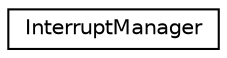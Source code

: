digraph "Graphical Class Hierarchy"
{
 // LATEX_PDF_SIZE
  edge [fontname="Helvetica",fontsize="10",labelfontname="Helvetica",labelfontsize="10"];
  node [fontname="Helvetica",fontsize="10",shape=record];
  rankdir="LR";
  Node0 [label="InterruptManager",height=0.2,width=0.4,color="black", fillcolor="white", style="filled",URL="$classmbed_1_1_interrupt_manager.html",tooltip=" "];
}
